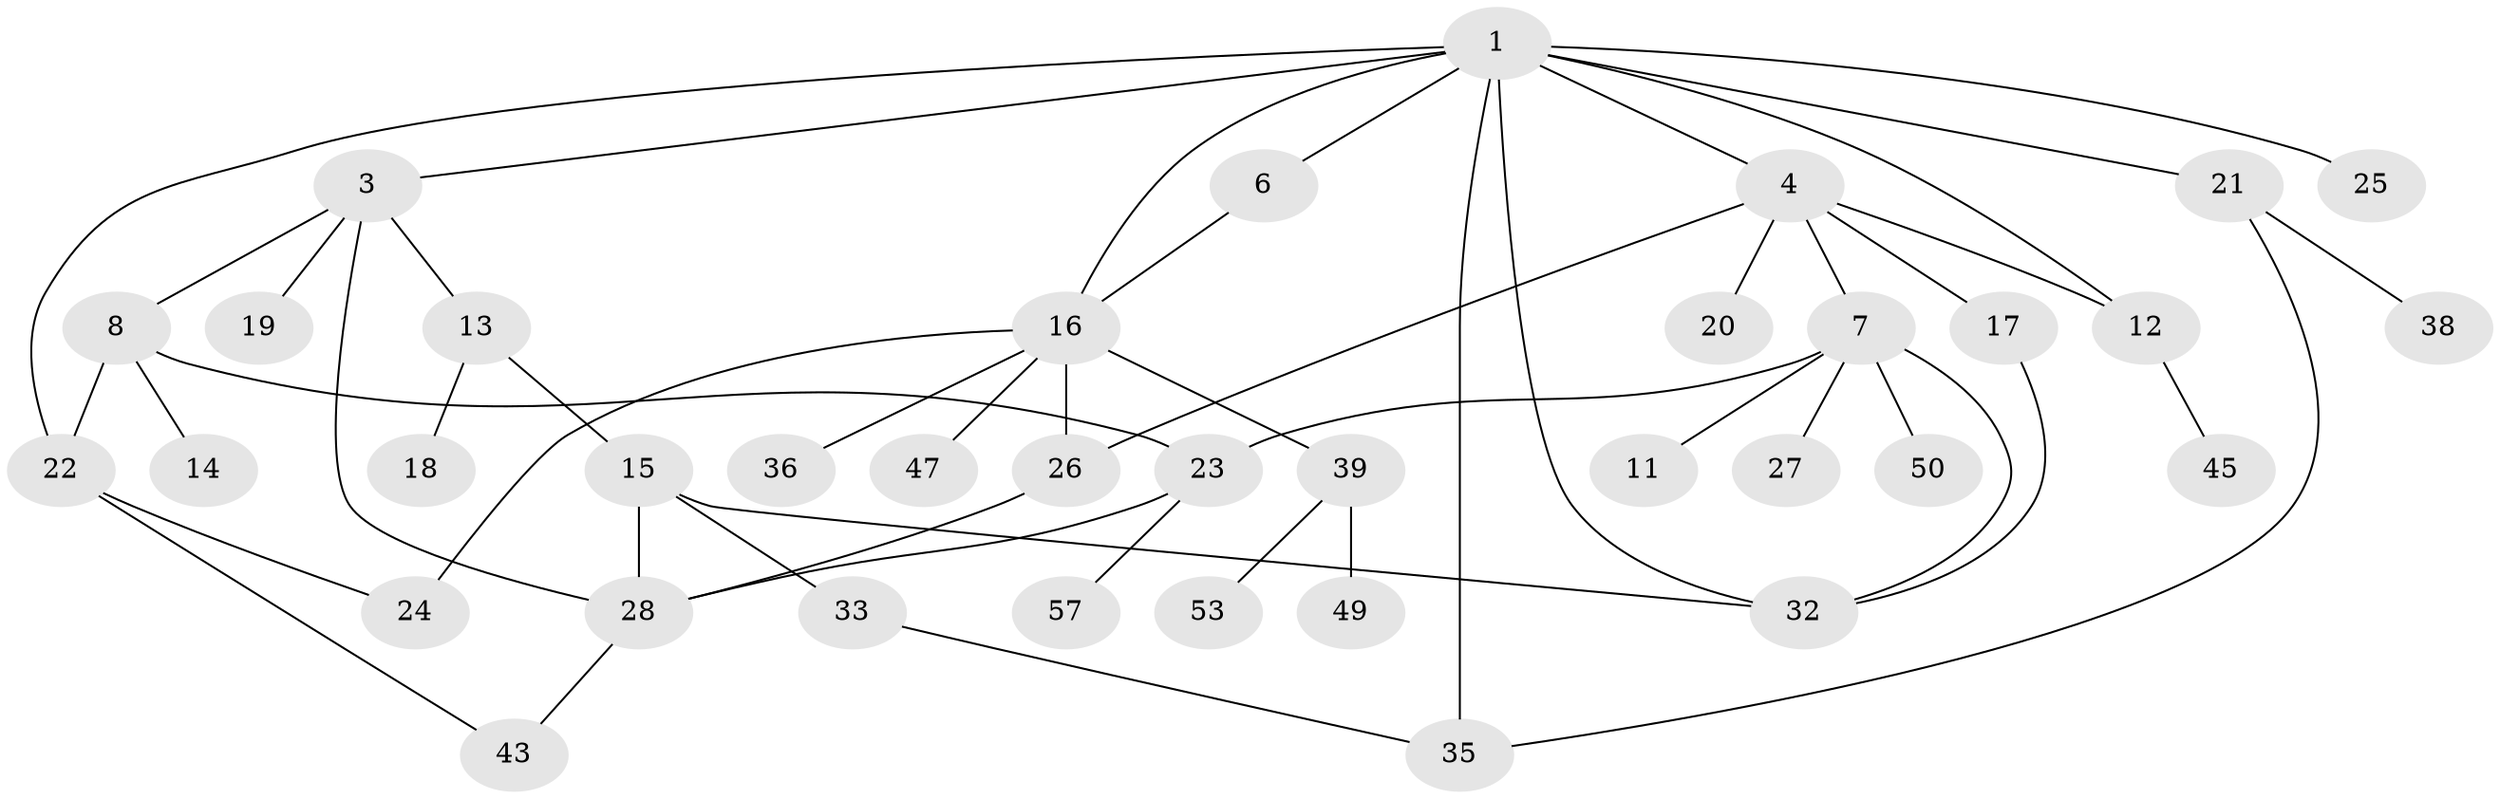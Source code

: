 // original degree distribution, {9: 0.017543859649122806, 3: 0.19298245614035087, 4: 0.17543859649122806, 6: 0.017543859649122806, 2: 0.21052631578947367, 1: 0.3508771929824561, 5: 0.03508771929824561}
// Generated by graph-tools (version 1.1) at 2025/10/02/27/25 16:10:54]
// undirected, 37 vertices, 51 edges
graph export_dot {
graph [start="1"]
  node [color=gray90,style=filled];
  1 [super="+2"];
  3 [super="+10"];
  4 [super="+5"];
  6 [super="+55"];
  7 [super="+46"];
  8 [super="+9"];
  11;
  12 [super="+52"];
  13 [super="+48"];
  14 [super="+41"];
  15;
  16 [super="+30"];
  17 [super="+31"];
  18;
  19;
  20 [super="+42"];
  21 [super="+29"];
  22 [super="+56"];
  23 [super="+37"];
  24;
  25;
  26;
  27 [super="+44"];
  28 [super="+51"];
  32 [super="+34"];
  33;
  35 [super="+54"];
  36;
  38;
  39 [super="+40"];
  43;
  45;
  47;
  49;
  50;
  53;
  57;
  1 -- 4;
  1 -- 12;
  1 -- 21;
  1 -- 25;
  1 -- 22;
  1 -- 16;
  1 -- 3;
  1 -- 6;
  1 -- 35;
  1 -- 32;
  3 -- 8;
  3 -- 19;
  3 -- 28;
  3 -- 13;
  4 -- 17;
  4 -- 26;
  4 -- 12;
  4 -- 20;
  4 -- 7;
  6 -- 16;
  7 -- 11;
  7 -- 27;
  7 -- 50;
  7 -- 32;
  7 -- 23;
  8 -- 22;
  8 -- 23;
  8 -- 14;
  12 -- 45;
  13 -- 15;
  13 -- 18;
  15 -- 33;
  15 -- 28;
  15 -- 32;
  16 -- 26;
  16 -- 24;
  16 -- 36;
  16 -- 39;
  16 -- 47;
  17 -- 32;
  21 -- 38;
  21 -- 35;
  22 -- 24;
  22 -- 43;
  23 -- 57;
  23 -- 28;
  26 -- 28;
  28 -- 43;
  33 -- 35;
  39 -- 49;
  39 -- 53;
}
